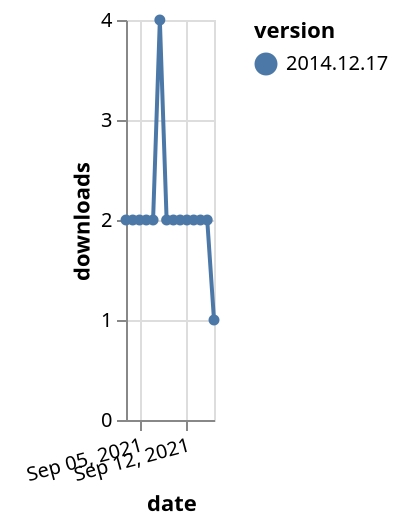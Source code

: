 {"$schema": "https://vega.github.io/schema/vega-lite/v5.json", "description": "A simple bar chart with embedded data.", "data": {"values": [{"date": "2021-09-03", "total": 2948, "delta": 2, "version": "2014.12.17"}, {"date": "2021-09-04", "total": 2950, "delta": 2, "version": "2014.12.17"}, {"date": "2021-09-05", "total": 2952, "delta": 2, "version": "2014.12.17"}, {"date": "2021-09-06", "total": 2954, "delta": 2, "version": "2014.12.17"}, {"date": "2021-09-07", "total": 2956, "delta": 2, "version": "2014.12.17"}, {"date": "2021-09-08", "total": 2960, "delta": 4, "version": "2014.12.17"}, {"date": "2021-09-09", "total": 2962, "delta": 2, "version": "2014.12.17"}, {"date": "2021-09-10", "total": 2964, "delta": 2, "version": "2014.12.17"}, {"date": "2021-09-11", "total": 2966, "delta": 2, "version": "2014.12.17"}, {"date": "2021-09-12", "total": 2968, "delta": 2, "version": "2014.12.17"}, {"date": "2021-09-13", "total": 2970, "delta": 2, "version": "2014.12.17"}, {"date": "2021-09-14", "total": 2972, "delta": 2, "version": "2014.12.17"}, {"date": "2021-09-15", "total": 2974, "delta": 2, "version": "2014.12.17"}, {"date": "2021-09-16", "total": 2975, "delta": 1, "version": "2014.12.17"}]}, "width": "container", "mark": {"type": "line", "point": {"filled": true}}, "encoding": {"x": {"field": "date", "type": "temporal", "timeUnit": "yearmonthdate", "title": "date", "axis": {"labelAngle": -15}}, "y": {"field": "delta", "type": "quantitative", "title": "downloads"}, "color": {"field": "version", "type": "nominal"}, "tooltip": {"field": "delta"}}}